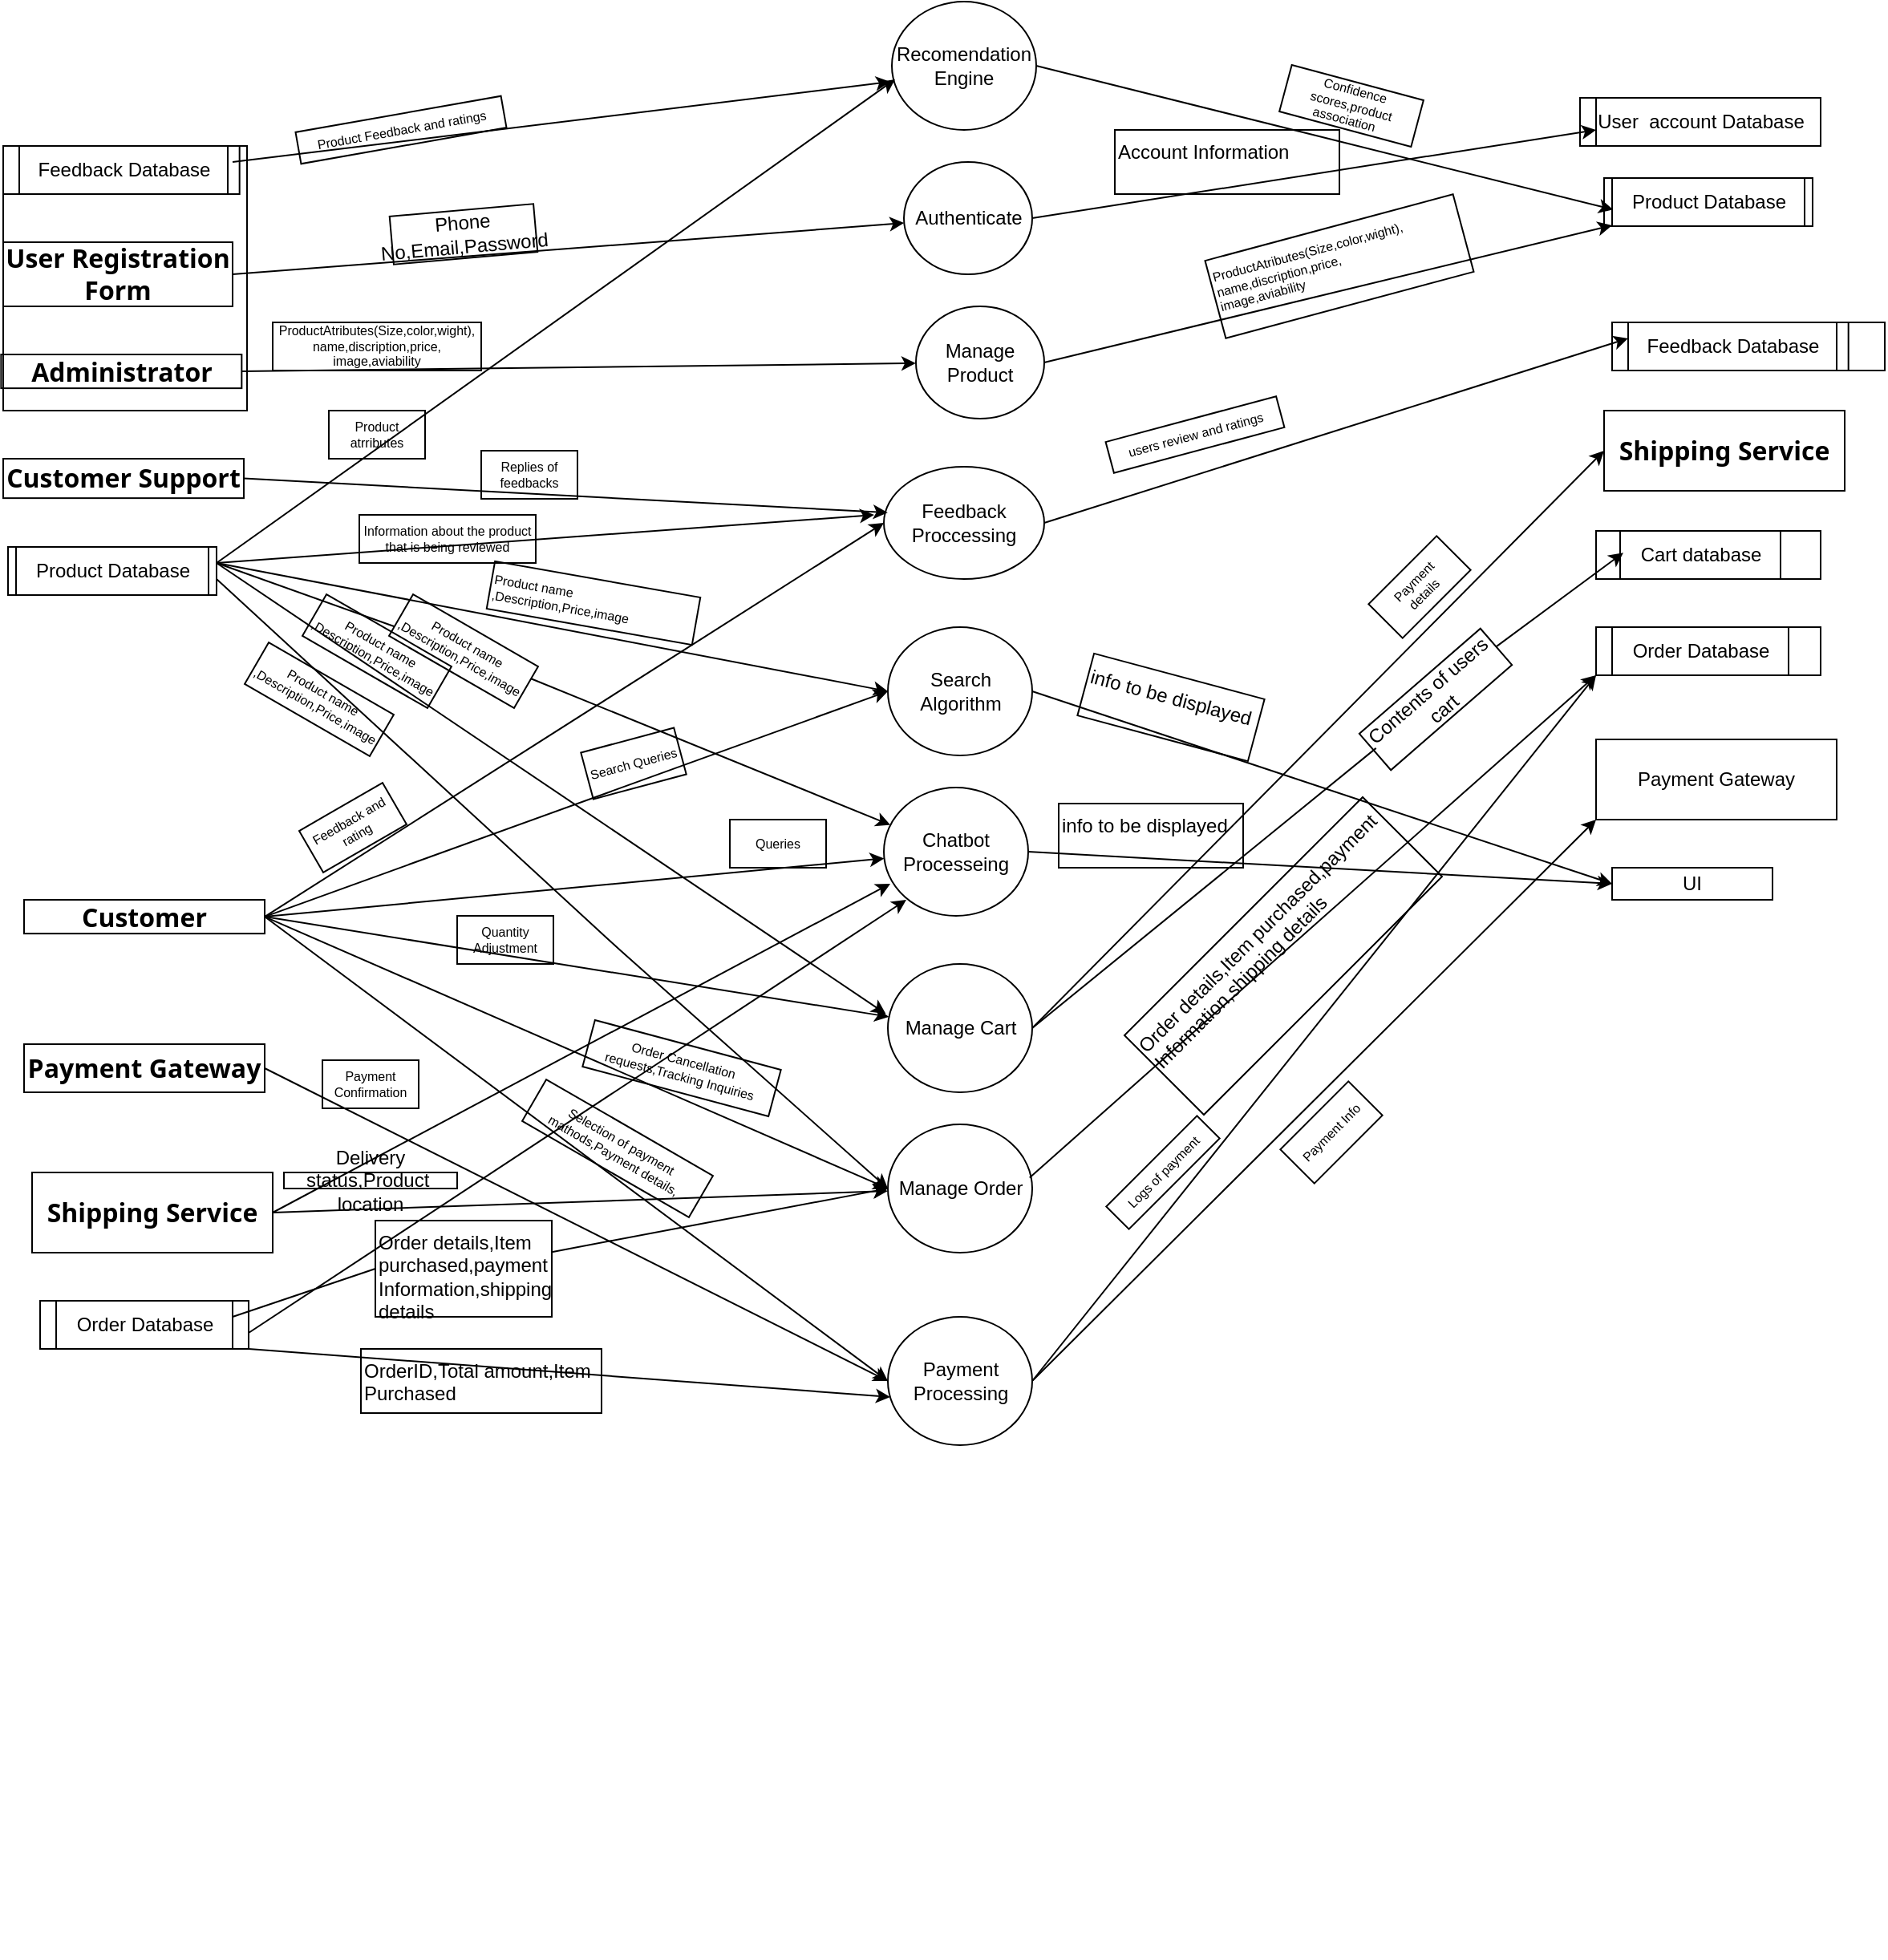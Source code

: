 <mxfile>
    <diagram id="-ZpwGrYmDu8mz7jTBinB" name="Page-1">
        <mxGraphModel dx="1442" dy="1570" grid="1" gridSize="10" guides="1" tooltips="1" connect="1" arrows="1" fold="1" page="1" pageScale="1" pageWidth="850" pageHeight="1100" background="#FFFFFF" math="0" shadow="0">
            <root>
                <mxCell id="0"/>
                <mxCell id="1" parent="0"/>
                <mxCell id="21" value="" style="group;movable=0;resizable=0;rotatable=0;deletable=0;editable=0;connectable=0;" parent="1" vertex="1" connectable="0">
                    <mxGeometry x="456" y="40" width="100" height="1130" as="geometry"/>
                </mxCell>
                <mxCell id="2" value="Authenticate" style="ellipse;whiteSpace=wrap;html=1;fillColor=none;strokeColor=#000000;fontColor=#000000;labelBackgroundColor=none;" parent="21" vertex="1">
                    <mxGeometry x="12.5" y="10" width="80" height="70" as="geometry"/>
                </mxCell>
                <mxCell id="3" value="Manage Product" style="ellipse;whiteSpace=wrap;html=1;fillColor=none;strokeColor=#000000;fontColor=#000000;labelBackgroundColor=none;" parent="21" vertex="1">
                    <mxGeometry x="20" y="100" width="80" height="70" as="geometry"/>
                </mxCell>
                <mxCell id="4" value="Feedback Proccessing" style="ellipse;whiteSpace=wrap;html=1;fillColor=none;strokeColor=#000000;fontColor=#000000;labelBackgroundColor=none;" parent="21" vertex="1">
                    <mxGeometry y="200" width="100" height="70" as="geometry"/>
                </mxCell>
                <mxCell id="7" value="Search Algorithm" style="ellipse;whiteSpace=wrap;html=1;fillColor=none;strokeColor=#000000;fontColor=#000000;labelBackgroundColor=none;" parent="21" vertex="1">
                    <mxGeometry x="2.5" y="300" width="90" height="80" as="geometry"/>
                </mxCell>
                <mxCell id="8" value="Chatbot Processeing" style="ellipse;whiteSpace=wrap;html=1;fillColor=none;strokeColor=#000000;fontColor=#000000;labelBackgroundColor=none;" parent="21" vertex="1">
                    <mxGeometry y="400" width="90" height="80" as="geometry"/>
                </mxCell>
                <mxCell id="9" value="Manage Cart" style="ellipse;whiteSpace=wrap;html=1;fillColor=none;strokeColor=#000000;fontColor=#000000;labelBackgroundColor=none;" parent="21" vertex="1">
                    <mxGeometry x="2.5" y="510" width="90" height="80" as="geometry"/>
                </mxCell>
                <mxCell id="12" value="Payment Processing" style="ellipse;whiteSpace=wrap;html=1;fillColor=none;strokeColor=#000000;fontColor=#000000;labelBackgroundColor=none;" parent="21" vertex="1">
                    <mxGeometry x="2.5" y="730" width="90" height="80" as="geometry"/>
                </mxCell>
                <mxCell id="11" value="Manage Order" style="ellipse;whiteSpace=wrap;html=1;fillColor=none;strokeColor=#000000;fontColor=#000000;labelBackgroundColor=none;" parent="21" vertex="1">
                    <mxGeometry x="2.5" y="610" width="90" height="80" as="geometry"/>
                </mxCell>
                <mxCell id="22" value="" style="group;fillColor=none;strokeColor=#000000;fontColor=#000000;labelBackgroundColor=none;" parent="1" vertex="1" connectable="0">
                    <mxGeometry x="-93" y="40" width="152" height="165" as="geometry"/>
                </mxCell>
                <mxCell id="13" value="&lt;span style=&quot;font-family: Söhne, ui-sans-serif, system-ui, -apple-system, &amp;quot;Segoe UI&amp;quot;, Roboto, Ubuntu, Cantarell, &amp;quot;Noto Sans&amp;quot;, sans-serif, &amp;quot;Helvetica Neue&amp;quot;, Arial, &amp;quot;Apple Color Emoji&amp;quot;, &amp;quot;Segoe UI Emoji&amp;quot;, &amp;quot;Segoe UI Symbol&amp;quot;, &amp;quot;Noto Color Emoji&amp;quot;; font-size: 16px; font-weight: 600; text-align: left;&quot;&gt;Administrator&lt;/span&gt;" style="rounded=0;whiteSpace=wrap;html=1;fillColor=none;strokeColor=#000000;fontColor=#000000;labelBackgroundColor=none;" parent="22" vertex="1">
                    <mxGeometry x="-1.33" y="130.0" width="150" height="21.064" as="geometry"/>
                </mxCell>
                <mxCell id="87" value="" style="group;fillColor=none;strokeColor=#000000;fontColor=#000000;labelBackgroundColor=none;" parent="22" vertex="1" connectable="0">
                    <mxGeometry width="147.333" height="30" as="geometry"/>
                </mxCell>
                <mxCell id="88" value="" style="endArrow=none;html=1;fillColor=none;strokeColor=#000000;fontColor=#000000;labelBackgroundColor=none;" parent="87" edge="1">
                    <mxGeometry width="50" height="50" relative="1" as="geometry">
                        <mxPoint as="sourcePoint"/>
                        <mxPoint x="147.333" as="targetPoint"/>
                    </mxGeometry>
                </mxCell>
                <mxCell id="89" value="&lt;span style=&quot;&quot;&gt;Feedback Database&lt;/span&gt;" style="text;html=1;align=center;verticalAlign=middle;resizable=0;points=[];autosize=1;strokeColor=#000000;fillColor=none;fontColor=#000000;labelBackgroundColor=none;" parent="87" vertex="1">
                    <mxGeometry x="10.003" width="130" height="30" as="geometry"/>
                </mxCell>
                <mxCell id="90" value="" style="endArrow=none;html=1;fillColor=none;strokeColor=#000000;fontColor=#000000;labelBackgroundColor=none;" parent="87" edge="1">
                    <mxGeometry width="50" height="50" relative="1" as="geometry">
                        <mxPoint y="30" as="sourcePoint"/>
                        <mxPoint x="147.333" y="30" as="targetPoint"/>
                    </mxGeometry>
                </mxCell>
                <mxCell id="37" value="&lt;span style=&quot;font-family: Söhne, ui-sans-serif, system-ui, -apple-system, &amp;quot;Segoe UI&amp;quot;, Roboto, Ubuntu, Cantarell, &amp;quot;Noto Sans&amp;quot;, sans-serif, &amp;quot;Helvetica Neue&amp;quot;, Arial, &amp;quot;Apple Color Emoji&amp;quot;, &amp;quot;Segoe UI Emoji&amp;quot;, &amp;quot;Segoe UI Symbol&amp;quot;, &amp;quot;Noto Color Emoji&amp;quot;; font-size: 16px; font-weight: 600; text-align: left;&quot;&gt;User Registration Form&lt;/span&gt;" style="rounded=0;whiteSpace=wrap;html=1;fillColor=none;strokeColor=#000000;fontColor=#000000;labelBackgroundColor=none;" parent="22" vertex="1">
                    <mxGeometry y="60" width="143" height="40" as="geometry"/>
                </mxCell>
                <mxCell id="44" style="edgeStyle=none;html=1;exitX=1;exitY=0.5;exitDx=0;exitDy=0;entryX=0;entryY=0.5;entryDx=0;entryDy=0;fontSize=8;fillColor=none;strokeColor=#000000;fontColor=#000000;labelBackgroundColor=none;" parent="1" source="15" target="4" edge="1">
                    <mxGeometry relative="1" as="geometry"/>
                </mxCell>
                <mxCell id="45" style="edgeStyle=none;html=1;exitX=1;exitY=0.5;exitDx=0;exitDy=0;entryX=0;entryY=0.5;entryDx=0;entryDy=0;fontSize=8;fillColor=none;strokeColor=#000000;fontColor=#000000;labelBackgroundColor=none;" parent="1" source="15" target="7" edge="1">
                    <mxGeometry relative="1" as="geometry"/>
                </mxCell>
                <mxCell id="46" style="edgeStyle=none;html=1;exitX=1;exitY=0.5;exitDx=0;exitDy=0;fontSize=8;fillColor=none;strokeColor=#000000;fontColor=#000000;labelBackgroundColor=none;" parent="1" source="15" target="8" edge="1">
                    <mxGeometry relative="1" as="geometry"/>
                </mxCell>
                <mxCell id="47" style="edgeStyle=none;html=1;exitX=1;exitY=0.5;exitDx=0;exitDy=0;fontSize=8;fillColor=none;strokeColor=#000000;fontColor=#000000;labelBackgroundColor=none;" parent="1" source="15" target="9" edge="1">
                    <mxGeometry relative="1" as="geometry"/>
                </mxCell>
                <mxCell id="49" style="edgeStyle=none;html=1;exitX=1;exitY=0.5;exitDx=0;exitDy=0;entryX=0;entryY=0.5;entryDx=0;entryDy=0;fontSize=8;fillColor=none;strokeColor=#000000;fontColor=#000000;labelBackgroundColor=none;" parent="1" source="15" target="11" edge="1">
                    <mxGeometry relative="1" as="geometry"/>
                </mxCell>
                <mxCell id="50" style="edgeStyle=none;html=1;exitX=1;exitY=0.5;exitDx=0;exitDy=0;entryX=0;entryY=0.5;entryDx=0;entryDy=0;fontSize=8;fillColor=none;strokeColor=#000000;fontColor=#000000;labelBackgroundColor=none;" parent="1" source="15" edge="1">
                    <mxGeometry relative="1" as="geometry">
                        <mxPoint x="458.5" y="810" as="targetPoint"/>
                    </mxGeometry>
                </mxCell>
                <mxCell id="15" value="&lt;span style=&quot;font-family: Söhne, ui-sans-serif, system-ui, -apple-system, &amp;quot;Segoe UI&amp;quot;, Roboto, Ubuntu, Cantarell, &amp;quot;Noto Sans&amp;quot;, sans-serif, &amp;quot;Helvetica Neue&amp;quot;, Arial, &amp;quot;Apple Color Emoji&amp;quot;, &amp;quot;Segoe UI Emoji&amp;quot;, &amp;quot;Segoe UI Symbol&amp;quot;, &amp;quot;Noto Color Emoji&amp;quot;; font-size: 16px; font-weight: 600; text-align: left;&quot;&gt;Customer&lt;/span&gt;" style="rounded=0;whiteSpace=wrap;html=1;fillColor=none;strokeColor=#000000;fontColor=#000000;labelBackgroundColor=none;" parent="1" vertex="1">
                    <mxGeometry x="-80" y="510.004" width="150" height="21.064" as="geometry"/>
                </mxCell>
                <mxCell id="160" style="edgeStyle=none;html=1;exitX=1;exitY=0.5;exitDx=0;exitDy=0;entryX=0.006;entryY=0.657;entryDx=0;entryDy=0;entryPerimeter=0;fontSize=8;fontColor=#000000;fillColor=none;strokeColor=#000000;labelBackgroundColor=none;" parent="1" source="6" target="139" edge="1">
                    <mxGeometry relative="1" as="geometry"/>
                </mxCell>
                <mxCell id="6" value="Recomendation Engine" style="ellipse;whiteSpace=wrap;html=1;fillColor=none;strokeColor=#000000;fontColor=#000000;labelBackgroundColor=none;" parent="1" vertex="1">
                    <mxGeometry x="461" y="-50" width="90" height="80" as="geometry"/>
                </mxCell>
                <mxCell id="51" value="Feedback and rating" style="text;html=1;strokeColor=#000000;fillColor=none;align=center;verticalAlign=middle;whiteSpace=wrap;rounded=0;fontSize=8;rotation=-30;fontColor=#000000;labelBackgroundColor=none;" parent="1" vertex="1">
                    <mxGeometry x="95" y="450" width="60" height="30" as="geometry"/>
                </mxCell>
                <mxCell id="53" value="Search Queries" style="text;html=1;strokeColor=#000000;fillColor=none;align=center;verticalAlign=middle;whiteSpace=wrap;rounded=0;fontSize=8;rotation=-15;fontColor=#000000;labelBackgroundColor=none;" parent="1" vertex="1">
                    <mxGeometry x="270" y="410" width="60" height="30" as="geometry"/>
                </mxCell>
                <mxCell id="54" value="Queries" style="text;html=1;strokeColor=#000000;fillColor=none;align=center;verticalAlign=middle;whiteSpace=wrap;rounded=0;fontSize=8;rotation=0;fontColor=#000000;labelBackgroundColor=none;" parent="1" vertex="1">
                    <mxGeometry x="360" y="460" width="60" height="30" as="geometry"/>
                </mxCell>
                <mxCell id="55" value="Quantity Adjustment" style="text;html=1;strokeColor=#000000;fillColor=none;align=center;verticalAlign=middle;whiteSpace=wrap;rounded=0;fontSize=8;rotation=0;fontColor=#000000;labelBackgroundColor=none;" parent="1" vertex="1">
                    <mxGeometry x="190" y="520" width="60" height="30" as="geometry"/>
                </mxCell>
                <mxCell id="56" value="Order Cancellation requests,Tracking Inquiries" style="text;html=1;strokeColor=#000000;fillColor=none;align=center;verticalAlign=middle;whiteSpace=wrap;rounded=0;fontSize=8;rotation=15;fontColor=#000000;labelBackgroundColor=none;" parent="1" vertex="1">
                    <mxGeometry x="270" y="600" width="120" height="30" as="geometry"/>
                </mxCell>
                <mxCell id="57" value="Selection of payment mathods,Payment details," style="text;html=1;strokeColor=#000000;fillColor=none;align=center;verticalAlign=middle;whiteSpace=wrap;rounded=0;fontSize=8;rotation=30;fontColor=#000000;labelBackgroundColor=none;" parent="1" vertex="1">
                    <mxGeometry x="230" y="650" width="120" height="30" as="geometry"/>
                </mxCell>
                <mxCell id="58" value="" style="group;fillColor=none;strokeColor=#000000;fontColor=#000000;labelBackgroundColor=none;" parent="1" vertex="1" connectable="0">
                    <mxGeometry x="-90" y="290" width="130" height="30" as="geometry"/>
                </mxCell>
                <mxCell id="59" value="" style="endArrow=none;html=1;fillColor=none;strokeColor=#000000;fontColor=#000000;labelBackgroundColor=none;" parent="58" edge="1">
                    <mxGeometry width="50" height="50" relative="1" as="geometry">
                        <mxPoint as="sourcePoint"/>
                        <mxPoint x="130" as="targetPoint"/>
                    </mxGeometry>
                </mxCell>
                <mxCell id="60" value="Product Database" style="text;html=1;align=center;verticalAlign=middle;resizable=0;points=[];autosize=1;strokeColor=#000000;fillColor=none;fontColor=#000000;labelBackgroundColor=none;" parent="58" vertex="1">
                    <mxGeometry x="5" width="120" height="30" as="geometry"/>
                </mxCell>
                <mxCell id="61" value="" style="endArrow=none;html=1;fillColor=none;strokeColor=#000000;fontColor=#000000;labelBackgroundColor=none;" parent="58" edge="1">
                    <mxGeometry width="50" height="50" relative="1" as="geometry">
                        <mxPoint y="30" as="sourcePoint"/>
                        <mxPoint x="130" y="30" as="targetPoint"/>
                    </mxGeometry>
                </mxCell>
                <mxCell id="62" value="" style="endArrow=classic;html=1;fontSize=8;entryX=-0.014;entryY=0.389;entryDx=0;entryDy=0;entryPerimeter=0;fillColor=none;strokeColor=#000000;fontColor=#000000;labelBackgroundColor=none;" parent="1" target="9" edge="1">
                    <mxGeometry width="50" height="50" relative="1" as="geometry">
                        <mxPoint x="40" y="300" as="sourcePoint"/>
                        <mxPoint x="90" y="250" as="targetPoint"/>
                    </mxGeometry>
                </mxCell>
                <mxCell id="63" value="Product name ,Description,Price,image" style="text;html=1;strokeColor=#000000;fillColor=none;align=center;verticalAlign=middle;whiteSpace=wrap;rounded=0;fontSize=8;rotation=30;fontColor=#000000;labelBackgroundColor=none;" parent="1" vertex="1">
                    <mxGeometry x="95" y="340" width="90" height="30" as="geometry"/>
                </mxCell>
                <mxCell id="68" style="edgeStyle=none;html=1;exitX=1;exitY=0.5;exitDx=0;exitDy=0;entryX=0;entryY=0.5;entryDx=0;entryDy=0;fontSize=8;fillColor=none;strokeColor=#000000;fontColor=#000000;labelBackgroundColor=none;" parent="1" source="66" target="12" edge="1">
                    <mxGeometry relative="1" as="geometry"/>
                </mxCell>
                <mxCell id="66" value="&lt;span style=&quot;font-family: Söhne, ui-sans-serif, system-ui, -apple-system, &amp;quot;Segoe UI&amp;quot;, Roboto, Ubuntu, Cantarell, &amp;quot;Noto Sans&amp;quot;, sans-serif, &amp;quot;Helvetica Neue&amp;quot;, Arial, &amp;quot;Apple Color Emoji&amp;quot;, &amp;quot;Segoe UI Emoji&amp;quot;, &amp;quot;Segoe UI Symbol&amp;quot;, &amp;quot;Noto Color Emoji&amp;quot;; font-size: 16px; font-weight: 600; text-align: left;&quot;&gt;Payment Gateway&lt;/span&gt;" style="rounded=0;whiteSpace=wrap;html=1;container=1;fillColor=none;strokeColor=#000000;fontColor=#000000;labelBackgroundColor=none;" parent="1" vertex="1">
                    <mxGeometry x="-80" y="600" width="150" height="30" as="geometry"/>
                </mxCell>
                <mxCell id="69" value="Payment Confirmation" style="text;html=1;strokeColor=#000000;fillColor=none;align=center;verticalAlign=middle;whiteSpace=wrap;rounded=0;fontSize=8;fontColor=#000000;labelBackgroundColor=none;" parent="1" vertex="1">
                    <mxGeometry x="106.01" y="610" width="60" height="30" as="geometry"/>
                </mxCell>
                <mxCell id="76" value="" style="group;align=center;fontColor=#000000;fillColor=none;strokeColor=#000000;labelBackgroundColor=none;" parent="1" vertex="1" connectable="0">
                    <mxGeometry x="-70" y="760" width="130" height="30" as="geometry"/>
                </mxCell>
                <mxCell id="73" value="" style="endArrow=none;html=1;fillColor=none;strokeColor=#000000;fontColor=#000000;labelBackgroundColor=none;" parent="76" edge="1">
                    <mxGeometry width="50" height="50" relative="1" as="geometry">
                        <mxPoint as="sourcePoint"/>
                        <mxPoint x="130" as="targetPoint"/>
                    </mxGeometry>
                </mxCell>
                <mxCell id="74" value="&lt;span style=&quot;&quot;&gt;Order Database&lt;/span&gt;" style="text;html=1;align=center;verticalAlign=middle;resizable=0;points=[];autosize=1;fillColor=none;strokeColor=#000000;fontColor=#000000;labelBackgroundColor=none;" parent="76" vertex="1">
                    <mxGeometry x="10" width="110" height="30" as="geometry"/>
                </mxCell>
                <mxCell id="75" value="" style="endArrow=none;html=1;fillColor=none;strokeColor=#000000;fontColor=#000000;labelBackgroundColor=none;" parent="76" edge="1">
                    <mxGeometry width="50" height="50" relative="1" as="geometry">
                        <mxPoint y="30" as="sourcePoint"/>
                        <mxPoint x="130" y="30" as="targetPoint"/>
                    </mxGeometry>
                </mxCell>
                <mxCell id="77" value="" style="endArrow=classic;html=1;fontSize=8;entryX=0;entryY=0.5;entryDx=0;entryDy=0;fillColor=none;strokeColor=#000000;startArrow=none;fontColor=#000000;labelBackgroundColor=none;" parent="1" source="78" target="11" edge="1">
                    <mxGeometry width="50" height="50" relative="1" as="geometry">
                        <mxPoint x="50" y="770" as="sourcePoint"/>
                        <mxPoint x="100" y="720" as="targetPoint"/>
                    </mxGeometry>
                </mxCell>
                <mxCell id="79" value="" style="endArrow=classic;html=1;fontSize=8;entryX=0;entryY=0.5;entryDx=0;entryDy=0;fillColor=none;strokeColor=#000000;fontColor=#000000;labelBackgroundColor=none;" parent="1" target="11" edge="1">
                    <mxGeometry width="50" height="50" relative="1" as="geometry">
                        <mxPoint x="40" y="310" as="sourcePoint"/>
                        <mxPoint x="90" y="260" as="targetPoint"/>
                        <Array as="points">
                            <mxPoint x="290" y="540"/>
                        </Array>
                    </mxGeometry>
                </mxCell>
                <mxCell id="80" value="Product name ,Description,Price,image" style="text;html=1;strokeColor=#000000;fillColor=none;align=center;verticalAlign=middle;whiteSpace=wrap;rounded=0;fontSize=8;rotation=30;fontColor=#000000;labelBackgroundColor=none;" parent="1" vertex="1">
                    <mxGeometry x="59.0" y="370" width="90" height="30" as="geometry"/>
                </mxCell>
                <mxCell id="82" value="" style="endArrow=classic;html=1;fontSize=8;fillColor=none;strokeColor=#000000;fontColor=#000000;labelBackgroundColor=none;" parent="1" edge="1">
                    <mxGeometry width="50" height="50" relative="1" as="geometry">
                        <mxPoint x="60" y="790" as="sourcePoint"/>
                        <mxPoint x="460" y="820" as="targetPoint"/>
                    </mxGeometry>
                </mxCell>
                <mxCell id="83" value="&lt;span style=&quot;font-family: Helvetica; font-size: 12px; font-style: normal; font-variant-ligatures: normal; font-variant-caps: normal; font-weight: 400; letter-spacing: normal; orphans: 2; text-align: center; text-indent: 0px; text-transform: none; widows: 2; word-spacing: 0px; -webkit-text-stroke-width: 0px; text-decoration-thickness: initial; text-decoration-style: initial; text-decoration-color: initial; float: none; display: inline !important;&quot;&gt;OrderID,Total amount,Item Purchased&lt;/span&gt;" style="text;whiteSpace=wrap;html=1;fontSize=8;fillColor=none;strokeColor=#000000;fontColor=#000000;labelBackgroundColor=none;" parent="1" vertex="1">
                    <mxGeometry x="130" y="790" width="150" height="40" as="geometry"/>
                </mxCell>
                <mxCell id="85" value="" style="endArrow=classic;html=1;fontSize=8;entryX=0.022;entryY=0.606;entryDx=0;entryDy=0;entryPerimeter=0;fillColor=none;strokeColor=#000000;fontColor=#000000;labelBackgroundColor=none;" parent="1" target="6" edge="1">
                    <mxGeometry width="50" height="50" relative="1" as="geometry">
                        <mxPoint x="40" y="300" as="sourcePoint"/>
                        <mxPoint x="90" y="250" as="targetPoint"/>
                    </mxGeometry>
                </mxCell>
                <mxCell id="86" value="Product atrributes" style="text;html=1;strokeColor=#000000;fillColor=none;align=center;verticalAlign=middle;whiteSpace=wrap;rounded=0;fontSize=8;fontColor=#000000;labelBackgroundColor=none;" parent="1" vertex="1">
                    <mxGeometry x="110" y="205" width="60" height="30" as="geometry"/>
                </mxCell>
                <mxCell id="91" value="" style="endArrow=classic;html=1;fontSize=8;fillColor=none;strokeColor=#000000;fontColor=#000000;labelBackgroundColor=none;" parent="1" edge="1">
                    <mxGeometry width="50" height="50" relative="1" as="geometry">
                        <mxPoint x="50" y="50" as="sourcePoint"/>
                        <mxPoint x="460" as="targetPoint"/>
                    </mxGeometry>
                </mxCell>
                <mxCell id="92" value="Product Feedback and ratings" style="text;html=1;align=center;verticalAlign=middle;resizable=0;points=[];autosize=1;strokeColor=#000000;fillColor=none;fontSize=8;rotation=-10;fontColor=#000000;labelBackgroundColor=none;" parent="1" vertex="1">
                    <mxGeometry x="90" y="20" width="130" height="20" as="geometry"/>
                </mxCell>
                <mxCell id="93" style="edgeStyle=none;html=1;exitX=1;exitY=0.5;exitDx=0;exitDy=0;entryX=0.024;entryY=0.409;entryDx=0;entryDy=0;entryPerimeter=0;fontSize=8;fillColor=none;strokeColor=#000000;fontColor=#000000;labelBackgroundColor=none;" parent="1" source="14" target="4" edge="1">
                    <mxGeometry relative="1" as="geometry"/>
                </mxCell>
                <mxCell id="14" value="&lt;span style=&quot;font-family: Söhne, ui-sans-serif, system-ui, -apple-system, &amp;quot;Segoe UI&amp;quot;, Roboto, Ubuntu, Cantarell, &amp;quot;Noto Sans&amp;quot;, sans-serif, &amp;quot;Helvetica Neue&amp;quot;, Arial, &amp;quot;Apple Color Emoji&amp;quot;, &amp;quot;Segoe UI Emoji&amp;quot;, &amp;quot;Segoe UI Symbol&amp;quot;, &amp;quot;Noto Color Emoji&amp;quot;; font-size: 16px; font-weight: 600; text-align: left;&quot;&gt;Customer Support&lt;/span&gt;" style="rounded=0;whiteSpace=wrap;html=1;fillColor=none;strokeColor=#000000;fontColor=#000000;labelBackgroundColor=none;" parent="1" vertex="1">
                    <mxGeometry x="-93" y="235.002" width="150" height="24.574" as="geometry"/>
                </mxCell>
                <mxCell id="94" style="edgeStyle=none;html=1;exitX=1;exitY=0.5;exitDx=0;exitDy=0;fontSize=8;fillColor=none;strokeColor=#000000;fontColor=#000000;labelBackgroundColor=none;" parent="1" source="37" target="2" edge="1">
                    <mxGeometry relative="1" as="geometry"/>
                </mxCell>
                <mxCell id="95" value="Phone No,Email,Password" style="text;html=1;strokeColor=#000000;fillColor=none;align=center;verticalAlign=middle;whiteSpace=wrap;rounded=0;rotation=-5;fontColor=#000000;labelBackgroundColor=none;" parent="1" vertex="1">
                    <mxGeometry x="149" y="80" width="90" height="30" as="geometry"/>
                </mxCell>
                <mxCell id="96" style="edgeStyle=none;html=1;exitX=1;exitY=0.5;exitDx=0;exitDy=0;fontSize=8;fillColor=none;strokeColor=#000000;fontColor=#000000;labelBackgroundColor=none;" parent="1" source="13" target="3" edge="1">
                    <mxGeometry relative="1" as="geometry"/>
                </mxCell>
                <mxCell id="104" value="&lt;span style=&quot;&quot;&gt;ProductAtributes(Size,color,wight),&lt;br&gt;name,discription,price,&lt;br&gt;image,aviability&lt;/span&gt;" style="text;html=1;strokeColor=#000000;fillColor=none;align=center;verticalAlign=middle;whiteSpace=wrap;rounded=0;fontSize=8;fontColor=#000000;labelBackgroundColor=none;" parent="1" vertex="1">
                    <mxGeometry x="75" y="150" width="130" height="30" as="geometry"/>
                </mxCell>
                <mxCell id="105" value="" style="endArrow=classic;html=1;fontSize=8;fontColor=#000000;fillColor=none;strokeColor=#000000;labelBackgroundColor=none;" parent="1" edge="1">
                    <mxGeometry width="50" height="50" relative="1" as="geometry">
                        <mxPoint x="40" y="300" as="sourcePoint"/>
                        <mxPoint x="450" y="270" as="targetPoint"/>
                    </mxGeometry>
                </mxCell>
                <mxCell id="106" value="Information about the product that is being reviewed" style="text;html=1;strokeColor=#000000;fillColor=none;align=center;verticalAlign=middle;whiteSpace=wrap;rounded=0;fontSize=8;fontColor=#000000;labelBackgroundColor=none;" parent="1" vertex="1">
                    <mxGeometry x="129" y="270" width="110" height="30" as="geometry"/>
                </mxCell>
                <mxCell id="107" value="Replies of feedbacks" style="text;html=1;strokeColor=#000000;fillColor=none;align=center;verticalAlign=middle;whiteSpace=wrap;rounded=0;fontSize=8;fontColor=#000000;labelBackgroundColor=none;" parent="1" vertex="1">
                    <mxGeometry x="205" y="230" width="60" height="30" as="geometry"/>
                </mxCell>
                <mxCell id="108" value="" style="endArrow=classic;html=1;fontSize=8;fontColor=#000000;entryX=0;entryY=0.5;entryDx=0;entryDy=0;fillColor=none;strokeColor=#000000;labelBackgroundColor=none;" parent="1" target="7" edge="1">
                    <mxGeometry width="50" height="50" relative="1" as="geometry">
                        <mxPoint x="40" y="300" as="sourcePoint"/>
                        <mxPoint x="90" y="250" as="targetPoint"/>
                    </mxGeometry>
                </mxCell>
                <mxCell id="109" value="&lt;span style=&quot;font-family: Helvetica; font-size: 8px; font-style: normal; font-variant-ligatures: normal; font-variant-caps: normal; font-weight: 400; letter-spacing: normal; orphans: 2; text-align: center; text-indent: 0px; text-transform: none; widows: 2; word-spacing: 0px; -webkit-text-stroke-width: 0px; text-decoration-thickness: initial; text-decoration-style: initial; text-decoration-color: initial; float: none; display: inline !important;&quot;&gt;Product name ,Description,Price,image&lt;/span&gt;" style="text;whiteSpace=wrap;html=1;fontSize=8;fontColor=#000000;rotation=10;fillColor=none;strokeColor=#000000;labelBackgroundColor=none;" parent="1" vertex="1">
                    <mxGeometry x="210" y="310" width="130" height="30" as="geometry"/>
                </mxCell>
                <mxCell id="112" style="edgeStyle=none;html=1;exitX=1;exitY=0.5;exitDx=0;exitDy=0;fontSize=8;fontColor=#000000;fillColor=none;strokeColor=#000000;labelBackgroundColor=none;" parent="1" source="110" target="11" edge="1">
                    <mxGeometry relative="1" as="geometry"/>
                </mxCell>
                <mxCell id="170" style="edgeStyle=none;html=1;exitX=1;exitY=0.5;exitDx=0;exitDy=0;fontSize=8;fontColor=#000000;fillColor=none;strokeColor=#000000;labelBackgroundColor=none;" parent="1" source="110" edge="1">
                    <mxGeometry relative="1" as="geometry">
                        <mxPoint x="460" y="500" as="targetPoint"/>
                    </mxGeometry>
                </mxCell>
                <mxCell id="110" value="&lt;span style=&quot;font-family: Söhne, ui-sans-serif, system-ui, -apple-system, &amp;quot;Segoe UI&amp;quot;, Roboto, Ubuntu, Cantarell, &amp;quot;Noto Sans&amp;quot;, sans-serif, &amp;quot;Helvetica Neue&amp;quot;, Arial, &amp;quot;Apple Color Emoji&amp;quot;, &amp;quot;Segoe UI Emoji&amp;quot;, &amp;quot;Segoe UI Symbol&amp;quot;, &amp;quot;Noto Color Emoji&amp;quot;; font-size: 16px; font-weight: 600; text-align: left;&quot;&gt;Shipping Service&lt;/span&gt;" style="rounded=0;whiteSpace=wrap;html=1;fillColor=none;strokeColor=#000000;fontColor=#000000;labelBackgroundColor=none;" parent="1" vertex="1">
                    <mxGeometry x="-75" y="680" width="150" height="50" as="geometry"/>
                </mxCell>
                <mxCell id="115" value="&lt;span style=&quot;font-size: 12px;&quot;&gt;Delivery status,Product&amp;nbsp; location&lt;/span&gt;" style="text;html=1;strokeColor=#000000;fillColor=none;align=center;verticalAlign=middle;whiteSpace=wrap;rounded=0;fontSize=8;fontColor=#000000;labelBackgroundColor=none;" parent="1" vertex="1">
                    <mxGeometry x="82.01" y="680" width="107.99" height="10" as="geometry"/>
                </mxCell>
                <mxCell id="116" value="" style="group;fillColor=none;strokeColor=#000000;fontColor=#000000;labelBackgroundColor=none;" parent="1" vertex="1" connectable="0">
                    <mxGeometry x="900" y="340" width="140" height="30" as="geometry"/>
                </mxCell>
                <mxCell id="117" value="" style="endArrow=none;html=1;fillColor=none;strokeColor=#000000;fontColor=#000000;labelBackgroundColor=none;" parent="116" edge="1">
                    <mxGeometry width="50" height="50" relative="1" as="geometry">
                        <mxPoint as="sourcePoint"/>
                        <mxPoint x="130" as="targetPoint"/>
                    </mxGeometry>
                </mxCell>
                <mxCell id="118" value="&lt;span style=&quot;&quot;&gt;Order Database&lt;/span&gt;" style="text;html=1;align=center;verticalAlign=middle;resizable=0;points=[];autosize=1;strokeColor=#000000;fillColor=none;fontColor=#000000;labelBackgroundColor=none;" parent="116" vertex="1">
                    <mxGeometry x="10" width="110" height="30" as="geometry"/>
                </mxCell>
                <mxCell id="119" value="" style="endArrow=none;html=1;fillColor=none;strokeColor=#000000;fontColor=#000000;labelBackgroundColor=none;" parent="116" edge="1">
                    <mxGeometry width="50" height="50" relative="1" as="geometry">
                        <mxPoint y="30" as="sourcePoint"/>
                        <mxPoint x="130" y="30" as="targetPoint"/>
                    </mxGeometry>
                </mxCell>
                <mxCell id="120" style="edgeStyle=none;html=1;exitX=0.982;exitY=0.415;exitDx=0;exitDy=0;fontSize=8;fontColor=#000000;exitPerimeter=0;fillColor=none;strokeColor=#000000;labelBackgroundColor=none;" parent="1" source="11" edge="1">
                    <mxGeometry relative="1" as="geometry">
                        <mxPoint x="900" y="370" as="targetPoint"/>
                    </mxGeometry>
                </mxCell>
                <mxCell id="121" value="&lt;span style=&quot;font-family: Helvetica; font-size: 12px; font-style: normal; font-variant-ligatures: normal; font-variant-caps: normal; font-weight: 400; letter-spacing: normal; orphans: 2; text-align: center; text-indent: 0px; text-transform: none; widows: 2; word-spacing: 0px; -webkit-text-stroke-width: 0px; text-decoration-thickness: initial; text-decoration-style: initial; text-decoration-color: initial; float: none; display: inline !important;&quot;&gt;Order details,Item purchased,payment Information,shipping details&lt;/span&gt;" style="text;whiteSpace=wrap;html=1;fontSize=8;fontColor=#000000;rotation=-45;fillColor=none;strokeColor=#000000;labelBackgroundColor=none;" parent="1" vertex="1">
                    <mxGeometry x="600" y="510" width="210" height="70" as="geometry"/>
                </mxCell>
                <mxCell id="123" value="" style="group;fillColor=none;strokeColor=#000000;fontColor=#000000;labelBackgroundColor=none;" parent="1" vertex="1" connectable="0">
                    <mxGeometry x="900" y="280" width="140" height="30" as="geometry"/>
                </mxCell>
                <mxCell id="124" value="" style="endArrow=none;html=1;fillColor=none;strokeColor=#000000;fontColor=#000000;labelBackgroundColor=none;" parent="123" edge="1">
                    <mxGeometry width="50" height="50" relative="1" as="geometry">
                        <mxPoint as="sourcePoint"/>
                        <mxPoint x="130" as="targetPoint"/>
                    </mxGeometry>
                </mxCell>
                <mxCell id="125" value="&lt;span style=&quot;&quot;&gt;Cart database&lt;/span&gt;" style="text;html=1;align=center;verticalAlign=middle;resizable=0;points=[];autosize=1;strokeColor=#000000;fillColor=none;fontColor=#000000;labelBackgroundColor=none;" parent="123" vertex="1">
                    <mxGeometry x="15" width="100" height="30" as="geometry"/>
                </mxCell>
                <mxCell id="126" value="" style="endArrow=none;html=1;fillColor=none;strokeColor=#000000;fontColor=#000000;labelBackgroundColor=none;" parent="123" edge="1">
                    <mxGeometry width="50" height="50" relative="1" as="geometry">
                        <mxPoint y="30" as="sourcePoint"/>
                        <mxPoint x="130" y="30" as="targetPoint"/>
                    </mxGeometry>
                </mxCell>
                <mxCell id="127" style="edgeStyle=none;html=1;exitX=1;exitY=0.5;exitDx=0;exitDy=0;entryX=0.02;entryY=0.453;entryDx=0;entryDy=0;entryPerimeter=0;fontSize=8;fontColor=#000000;startArrow=none;fillColor=none;strokeColor=#000000;labelBackgroundColor=none;" parent="1" source="128" target="125" edge="1">
                    <mxGeometry relative="1" as="geometry"/>
                </mxCell>
                <mxCell id="129" style="edgeStyle=none;html=1;exitX=1;exitY=0.5;exitDx=0;exitDy=0;fontSize=8;fontColor=#000000;fillColor=none;strokeColor=#000000;labelBackgroundColor=none;" parent="1" source="12" edge="1">
                    <mxGeometry relative="1" as="geometry">
                        <mxPoint x="900" y="370" as="targetPoint"/>
                    </mxGeometry>
                </mxCell>
                <mxCell id="130" value="Logs of payment" style="text;html=1;align=center;verticalAlign=middle;resizable=0;points=[];autosize=1;strokeColor=#000000;fillColor=none;fontSize=8;fontColor=#000000;rotation=-45;labelBackgroundColor=none;" parent="1" vertex="1">
                    <mxGeometry x="590" y="670" width="80" height="20" as="geometry"/>
                </mxCell>
                <mxCell id="137" value="" style="group;fillColor=none;strokeColor=#000000;fontColor=#000000;labelBackgroundColor=none;" parent="1" vertex="1" connectable="0">
                    <mxGeometry x="905" y="60" width="130" height="30" as="geometry"/>
                </mxCell>
                <mxCell id="138" value="" style="endArrow=none;html=1;fillColor=none;strokeColor=#000000;fontColor=#000000;labelBackgroundColor=none;" parent="137" edge="1">
                    <mxGeometry width="50" height="50" relative="1" as="geometry">
                        <mxPoint as="sourcePoint"/>
                        <mxPoint x="130" as="targetPoint"/>
                    </mxGeometry>
                </mxCell>
                <mxCell id="139" value="Product Database" style="text;html=1;align=center;verticalAlign=middle;resizable=0;points=[];autosize=1;strokeColor=#000000;fillColor=none;fontColor=#000000;labelBackgroundColor=none;" parent="137" vertex="1">
                    <mxGeometry x="5" width="120" height="30" as="geometry"/>
                </mxCell>
                <mxCell id="140" value="" style="endArrow=none;html=1;fillColor=none;strokeColor=#000000;fontColor=#000000;labelBackgroundColor=none;" parent="137" edge="1">
                    <mxGeometry width="50" height="50" relative="1" as="geometry">
                        <mxPoint y="30" as="sourcePoint"/>
                        <mxPoint x="130" y="30" as="targetPoint"/>
                    </mxGeometry>
                </mxCell>
                <mxCell id="141" style="edgeStyle=none;html=1;exitX=1;exitY=0.5;exitDx=0;exitDy=0;fontSize=8;fontColor=#000000;fillColor=none;strokeColor=#000000;labelBackgroundColor=none;" parent="1" source="3" target="139" edge="1">
                    <mxGeometry relative="1" as="geometry"/>
                </mxCell>
                <mxCell id="142" value="&lt;span style=&quot;font-family: Helvetica; font-size: 8px; font-style: normal; font-variant-ligatures: normal; font-variant-caps: normal; font-weight: 400; letter-spacing: normal; orphans: 2; text-align: center; text-indent: 0px; text-transform: none; widows: 2; word-spacing: 0px; -webkit-text-stroke-width: 0px; text-decoration-thickness: initial; text-decoration-style: initial; text-decoration-color: initial; float: none; display: inline !important;&quot;&gt;ProductAtributes(Size,color,wight),&lt;/span&gt;&lt;br style=&quot;border-color: rgb(0, 0, 0); font-family: Helvetica; font-size: 8px; font-style: normal; font-variant-ligatures: normal; font-variant-caps: normal; font-weight: 400; letter-spacing: normal; orphans: 2; text-align: center; text-indent: 0px; text-transform: none; widows: 2; word-spacing: 0px; -webkit-text-stroke-width: 0px; text-decoration-thickness: initial; text-decoration-style: initial; text-decoration-color: initial;&quot;&gt;&lt;span style=&quot;font-family: Helvetica; font-size: 8px; font-style: normal; font-variant-ligatures: normal; font-variant-caps: normal; font-weight: 400; letter-spacing: normal; orphans: 2; text-align: center; text-indent: 0px; text-transform: none; widows: 2; word-spacing: 0px; -webkit-text-stroke-width: 0px; text-decoration-thickness: initial; text-decoration-style: initial; text-decoration-color: initial; float: none; display: inline !important;&quot;&gt;name,discription,price,&lt;/span&gt;&lt;br style=&quot;border-color: rgb(0, 0, 0); font-family: Helvetica; font-size: 8px; font-style: normal; font-variant-ligatures: normal; font-variant-caps: normal; font-weight: 400; letter-spacing: normal; orphans: 2; text-align: center; text-indent: 0px; text-transform: none; widows: 2; word-spacing: 0px; -webkit-text-stroke-width: 0px; text-decoration-thickness: initial; text-decoration-style: initial; text-decoration-color: initial;&quot;&gt;&lt;span style=&quot;font-family: Helvetica; font-size: 8px; font-style: normal; font-variant-ligatures: normal; font-variant-caps: normal; font-weight: 400; letter-spacing: normal; orphans: 2; text-align: center; text-indent: 0px; text-transform: none; widows: 2; word-spacing: 0px; -webkit-text-stroke-width: 0px; text-decoration-thickness: initial; text-decoration-style: initial; text-decoration-color: initial; float: none; display: inline !important;&quot;&gt;image,aviability&lt;/span&gt;" style="text;whiteSpace=wrap;html=1;fontSize=8;fontColor=#000000;rotation=-15;fillColor=none;strokeColor=#000000;labelBackgroundColor=none;" parent="1" vertex="1">
                    <mxGeometry x="660" y="90" width="160" height="50" as="geometry"/>
                </mxCell>
                <mxCell id="143" value="" style="group;fillColor=none;strokeColor=#000000;fontColor=#000000;labelBackgroundColor=none;" parent="1" vertex="1" connectable="0">
                    <mxGeometry x="910" y="150" width="170" height="30" as="geometry"/>
                </mxCell>
                <mxCell id="144" value="" style="group;fillColor=none;strokeColor=#000000;fontColor=#000000;labelBackgroundColor=none;" parent="143" vertex="1" connectable="0">
                    <mxGeometry width="147.333" height="30" as="geometry"/>
                </mxCell>
                <mxCell id="145" value="" style="endArrow=none;html=1;fillColor=none;strokeColor=#000000;fontColor=#000000;labelBackgroundColor=none;" parent="144" edge="1">
                    <mxGeometry width="50" height="50" relative="1" as="geometry">
                        <mxPoint as="sourcePoint"/>
                        <mxPoint x="147.333" as="targetPoint"/>
                    </mxGeometry>
                </mxCell>
                <mxCell id="146" value="&lt;span style=&quot;&quot;&gt;Feedback Database&lt;/span&gt;" style="text;html=1;align=center;verticalAlign=middle;resizable=0;points=[];autosize=1;strokeColor=#000000;fillColor=none;fontColor=#000000;labelBackgroundColor=none;" parent="144" vertex="1">
                    <mxGeometry x="10.003" width="130" height="30" as="geometry"/>
                </mxCell>
                <mxCell id="147" value="" style="endArrow=none;html=1;fillColor=none;strokeColor=#000000;fontColor=#000000;labelBackgroundColor=none;" parent="144" edge="1">
                    <mxGeometry width="50" height="50" relative="1" as="geometry">
                        <mxPoint y="30" as="sourcePoint"/>
                        <mxPoint x="147.333" y="30" as="targetPoint"/>
                    </mxGeometry>
                </mxCell>
                <mxCell id="148" style="edgeStyle=none;html=1;exitX=1;exitY=0.5;exitDx=0;exitDy=0;entryX=0;entryY=0.333;entryDx=0;entryDy=0;entryPerimeter=0;fontSize=8;fontColor=#000000;fillColor=none;strokeColor=#000000;labelBackgroundColor=none;" parent="1" source="4" target="146" edge="1">
                    <mxGeometry relative="1" as="geometry"/>
                </mxCell>
                <mxCell id="149" value="users review and ratings" style="text;html=1;align=center;verticalAlign=middle;resizable=0;points=[];autosize=1;strokeColor=#000000;fillColor=none;fontSize=8;fontColor=#000000;rotation=-15;labelBackgroundColor=none;" parent="1" vertex="1">
                    <mxGeometry x="595" y="210" width="110" height="20" as="geometry"/>
                </mxCell>
                <mxCell id="150" value="" style="group;fillColor=none;strokeColor=#000000;fontColor=#000000;labelBackgroundColor=none;" parent="1" vertex="1" connectable="0">
                    <mxGeometry x="900" y="10" width="140" height="30" as="geometry"/>
                </mxCell>
                <mxCell id="151" value="" style="endArrow=none;html=1;fillColor=none;strokeColor=#000000;fontColor=#000000;labelBackgroundColor=none;" parent="150" edge="1">
                    <mxGeometry width="50" height="50" relative="1" as="geometry">
                        <mxPoint as="sourcePoint"/>
                        <mxPoint x="130" as="targetPoint"/>
                    </mxGeometry>
                </mxCell>
                <mxCell id="152" value="&lt;span style=&quot;&quot;&gt;User&amp;nbsp; account Database&lt;/span&gt;" style="text;html=1;align=center;verticalAlign=middle;resizable=0;points=[];autosize=1;strokeColor=#000000;fillColor=none;fontColor=#000000;labelBackgroundColor=none;" parent="150" vertex="1">
                    <mxGeometry x="-10" width="150" height="30" as="geometry"/>
                </mxCell>
                <mxCell id="153" value="" style="endArrow=none;html=1;fillColor=none;strokeColor=#000000;fontColor=#000000;labelBackgroundColor=none;" parent="150" edge="1">
                    <mxGeometry width="50" height="50" relative="1" as="geometry">
                        <mxPoint y="30" as="sourcePoint"/>
                        <mxPoint x="130" y="30" as="targetPoint"/>
                    </mxGeometry>
                </mxCell>
                <mxCell id="156" style="edgeStyle=none;html=1;exitX=1;exitY=0.5;exitDx=0;exitDy=0;fontSize=8;fontColor=#000000;fillColor=none;strokeColor=#000000;labelBackgroundColor=none;" parent="1" source="2" edge="1">
                    <mxGeometry relative="1" as="geometry">
                        <mxPoint x="900" y="30" as="targetPoint"/>
                    </mxGeometry>
                </mxCell>
                <mxCell id="159" value="&lt;span style=&quot;font-family: Helvetica; font-size: 12px; font-style: normal; font-variant-ligatures: normal; font-variant-caps: normal; font-weight: 400; letter-spacing: normal; orphans: 2; text-align: center; text-indent: 0px; text-transform: none; widows: 2; word-spacing: 0px; -webkit-text-stroke-width: 0px; text-decoration-thickness: initial; text-decoration-style: initial; text-decoration-color: initial; float: none; display: inline !important;&quot;&gt;Account Information&lt;/span&gt;" style="text;whiteSpace=wrap;html=1;fontSize=8;fontColor=#000000;fillColor=none;strokeColor=#000000;labelBackgroundColor=none;" parent="1" vertex="1">
                    <mxGeometry x="600" y="30" width="140" height="40" as="geometry"/>
                </mxCell>
                <mxCell id="161" value="Confidence scores,product association&amp;nbsp;&amp;nbsp;" style="text;html=1;strokeColor=#000000;fillColor=none;align=center;verticalAlign=middle;whiteSpace=wrap;rounded=0;fontSize=8;fontColor=#000000;rotation=15;labelBackgroundColor=none;" parent="1" vertex="1">
                    <mxGeometry x="705" width="85" height="30" as="geometry"/>
                </mxCell>
                <mxCell id="162" value="&lt;span style=&quot;font-family: Söhne, ui-sans-serif, system-ui, -apple-system, &amp;quot;Segoe UI&amp;quot;, Roboto, Ubuntu, Cantarell, &amp;quot;Noto Sans&amp;quot;, sans-serif, &amp;quot;Helvetica Neue&amp;quot;, Arial, &amp;quot;Apple Color Emoji&amp;quot;, &amp;quot;Segoe UI Emoji&amp;quot;, &amp;quot;Segoe UI Symbol&amp;quot;, &amp;quot;Noto Color Emoji&amp;quot;; font-size: 16px; font-weight: 600; text-align: left;&quot;&gt;Shipping Service&lt;/span&gt;" style="rounded=0;whiteSpace=wrap;html=1;fillColor=none;strokeColor=#000000;fontColor=#000000;labelBackgroundColor=none;" parent="1" vertex="1">
                    <mxGeometry x="905" y="205" width="150" height="50" as="geometry"/>
                </mxCell>
                <mxCell id="163" value="Payment Gateway" style="rounded=0;whiteSpace=wrap;html=1;fillColor=none;strokeColor=#000000;fontColor=#000000;labelBackgroundColor=none;" parent="1" vertex="1">
                    <mxGeometry x="900" y="410" width="150" height="50" as="geometry"/>
                </mxCell>
                <mxCell id="164" style="edgeStyle=none;html=1;exitX=1;exitY=0.5;exitDx=0;exitDy=0;entryX=0;entryY=1;entryDx=0;entryDy=0;fontSize=8;fontColor=#000000;fillColor=none;strokeColor=#000000;labelBackgroundColor=none;" parent="1" source="12" target="163" edge="1">
                    <mxGeometry relative="1" as="geometry"/>
                </mxCell>
                <mxCell id="167" value="Payment Info" style="text;html=1;strokeColor=#000000;fillColor=none;align=center;verticalAlign=middle;whiteSpace=wrap;rounded=0;fontSize=8;fontColor=#000000;rotation=-45;labelBackgroundColor=none;" parent="1" vertex="1">
                    <mxGeometry x="705" y="640" width="60" height="30" as="geometry"/>
                </mxCell>
                <mxCell id="169" value="" style="endArrow=classic;html=1;fontSize=8;fontColor=#000000;fillColor=none;strokeColor=#000000;startArrow=none;labelBackgroundColor=none;" parent="1" source="176" target="8" edge="1">
                    <mxGeometry width="50" height="50" relative="1" as="geometry">
                        <mxPoint x="40" y="300" as="sourcePoint"/>
                        <mxPoint x="90" y="250" as="targetPoint"/>
                    </mxGeometry>
                </mxCell>
                <mxCell id="171" value="" style="endArrow=classic;html=1;fontSize=8;fontColor=#000000;fillColor=none;strokeColor=#000000;labelBackgroundColor=none;" parent="1" edge="1">
                    <mxGeometry width="50" height="50" relative="1" as="geometry">
                        <mxPoint x="60" y="780" as="sourcePoint"/>
                        <mxPoint x="470" y="510" as="targetPoint"/>
                    </mxGeometry>
                </mxCell>
                <mxCell id="172" value="" style="endArrow=none;html=1;fontSize=8;entryX=0;entryY=0.5;entryDx=0;entryDy=0;fillColor=none;strokeColor=#000000;fontColor=#000000;labelBackgroundColor=none;" parent="1" target="78" edge="1">
                    <mxGeometry width="50" height="50" relative="1" as="geometry">
                        <mxPoint x="50" y="770" as="sourcePoint"/>
                        <mxPoint x="458.5" y="690" as="targetPoint"/>
                    </mxGeometry>
                </mxCell>
                <mxCell id="78" value="&lt;span style=&quot;font-family: Helvetica; font-size: 12px; font-style: normal; font-variant-ligatures: normal; font-variant-caps: normal; font-weight: 400; letter-spacing: normal; orphans: 2; text-align: center; text-indent: 0px; text-transform: none; widows: 2; word-spacing: 0px; -webkit-text-stroke-width: 0px; text-decoration-thickness: initial; text-decoration-style: initial; text-decoration-color: initial; float: none; display: inline !important;&quot;&gt;Order details,Item purchased,payment Information,shipping details&lt;/span&gt;" style="text;whiteSpace=wrap;html=1;fontSize=8;fillColor=none;strokeColor=#000000;fontColor=#000000;labelBackgroundColor=none;" parent="1" vertex="1">
                    <mxGeometry x="139" y="710" width="110" height="60" as="geometry"/>
                </mxCell>
                <mxCell id="173" style="edgeStyle=none;html=1;exitX=1;exitY=0.5;exitDx=0;exitDy=0;entryX=0;entryY=0.5;entryDx=0;entryDy=0;fontSize=8;fontColor=#000000;fillColor=none;strokeColor=#000000;labelBackgroundColor=none;" parent="1" source="9" target="162" edge="1">
                    <mxGeometry relative="1" as="geometry"/>
                </mxCell>
                <mxCell id="174" value="" style="edgeStyle=none;html=1;exitX=1;exitY=0.5;exitDx=0;exitDy=0;entryX=0.02;entryY=0.453;entryDx=0;entryDy=0;entryPerimeter=0;fontSize=8;fontColor=#000000;endArrow=none;fillColor=none;strokeColor=#000000;labelBackgroundColor=none;" parent="1" source="9" target="128" edge="1">
                    <mxGeometry relative="1" as="geometry">
                        <mxPoint x="548.5" y="590" as="sourcePoint"/>
                        <mxPoint x="917.0" y="293.59" as="targetPoint"/>
                    </mxGeometry>
                </mxCell>
                <mxCell id="128" value="&lt;span style=&quot;font-family: Helvetica; font-size: 12px; font-style: normal; font-variant-ligatures: normal; font-variant-caps: normal; font-weight: 400; letter-spacing: normal; orphans: 2; text-align: center; text-indent: 0px; text-transform: none; widows: 2; word-spacing: 0px; -webkit-text-stroke-width: 0px; text-decoration-thickness: initial; text-decoration-style: initial; text-decoration-color: initial; float: none; display: inline !important;&quot;&gt;Contents of users cart&lt;/span&gt;" style="text;html=1;strokeColor=#000000;fillColor=none;align=center;verticalAlign=middle;whiteSpace=wrap;rounded=0;fontSize=8;fontColor=#000000;rotation=-41;labelBackgroundColor=none;" parent="1" vertex="1">
                    <mxGeometry x="750" y="370" width="100" height="30" as="geometry"/>
                </mxCell>
                <mxCell id="175" value="Payment details&amp;nbsp;" style="text;html=1;strokeColor=#000000;fillColor=none;align=center;verticalAlign=middle;whiteSpace=wrap;rounded=0;fontSize=8;fontColor=#000000;rotation=-45;labelBackgroundColor=none;" parent="1" vertex="1">
                    <mxGeometry x="760" y="300" width="60" height="30" as="geometry"/>
                </mxCell>
                <mxCell id="177" value="" style="endArrow=none;html=1;fontSize=8;fontColor=#000000;fillColor=none;strokeColor=#000000;labelBackgroundColor=none;" parent="1" target="176" edge="1">
                    <mxGeometry width="50" height="50" relative="1" as="geometry">
                        <mxPoint x="40" y="300" as="sourcePoint"/>
                        <mxPoint x="459.802" y="463.909" as="targetPoint"/>
                    </mxGeometry>
                </mxCell>
                <mxCell id="176" value="Product name ,Description,Price,image" style="text;html=1;strokeColor=#000000;fillColor=none;align=center;verticalAlign=middle;whiteSpace=wrap;rounded=0;fontSize=8;rotation=30;fontColor=#000000;labelBackgroundColor=none;" parent="1" vertex="1">
                    <mxGeometry x="149" y="340" width="90" height="30" as="geometry"/>
                </mxCell>
                <mxCell id="180" value="UI" style="rounded=0;whiteSpace=wrap;html=1;fillColor=none;strokeColor=#000000;fontColor=#000000;labelBackgroundColor=none;" parent="1" vertex="1">
                    <mxGeometry x="910" y="490" width="100" height="20" as="geometry"/>
                </mxCell>
                <mxCell id="181" style="edgeStyle=none;html=1;exitX=1;exitY=0.5;exitDx=0;exitDy=0;entryX=0;entryY=0.5;entryDx=0;entryDy=0;fillColor=none;strokeColor=#000000;fontColor=#000000;labelBackgroundColor=none;" parent="1" source="8" target="180" edge="1">
                    <mxGeometry relative="1" as="geometry"/>
                </mxCell>
                <mxCell id="182" style="edgeStyle=none;html=1;exitX=1;exitY=0.5;exitDx=0;exitDy=0;entryX=0;entryY=0.5;entryDx=0;entryDy=0;fillColor=none;strokeColor=#000000;fontColor=#000000;labelBackgroundColor=none;" parent="1" source="7" target="180" edge="1">
                    <mxGeometry relative="1" as="geometry"/>
                </mxCell>
                <mxCell id="183" value="&lt;span style=&quot;font-family: Helvetica; font-size: 12px; font-style: normal; font-variant-ligatures: normal; font-variant-caps: normal; font-weight: 400; letter-spacing: normal; orphans: 2; text-align: center; text-indent: 0px; text-transform: none; widows: 2; word-spacing: 0px; -webkit-text-stroke-width: 0px; text-decoration-thickness: initial; text-decoration-style: initial; text-decoration-color: initial; float: none; display: inline !important;&quot;&gt;info to be displayed&lt;/span&gt;" style="text;whiteSpace=wrap;html=1;rotation=15;fillColor=none;strokeColor=#000000;fontColor=#000000;labelBackgroundColor=none;" parent="1" vertex="1">
                    <mxGeometry x="580" y="370" width="110" height="40" as="geometry"/>
                </mxCell>
                <mxCell id="184" value="&lt;span style=&quot;font-family: Helvetica; font-size: 12px; font-style: normal; font-variant-ligatures: normal; font-variant-caps: normal; font-weight: 400; letter-spacing: normal; orphans: 2; text-align: center; text-indent: 0px; text-transform: none; widows: 2; word-spacing: 0px; -webkit-text-stroke-width: 0px; text-decoration-thickness: initial; text-decoration-style: initial; text-decoration-color: initial; float: none; display: inline !important;&quot;&gt;info to be displayed&lt;/span&gt;" style="text;whiteSpace=wrap;html=1;fillColor=none;strokeColor=#000000;fontColor=#000000;labelBackgroundColor=none;" parent="1" vertex="1">
                    <mxGeometry x="565" y="450" width="115" height="40" as="geometry"/>
                </mxCell>
            </root>
        </mxGraphModel>
    </diagram>
</mxfile>